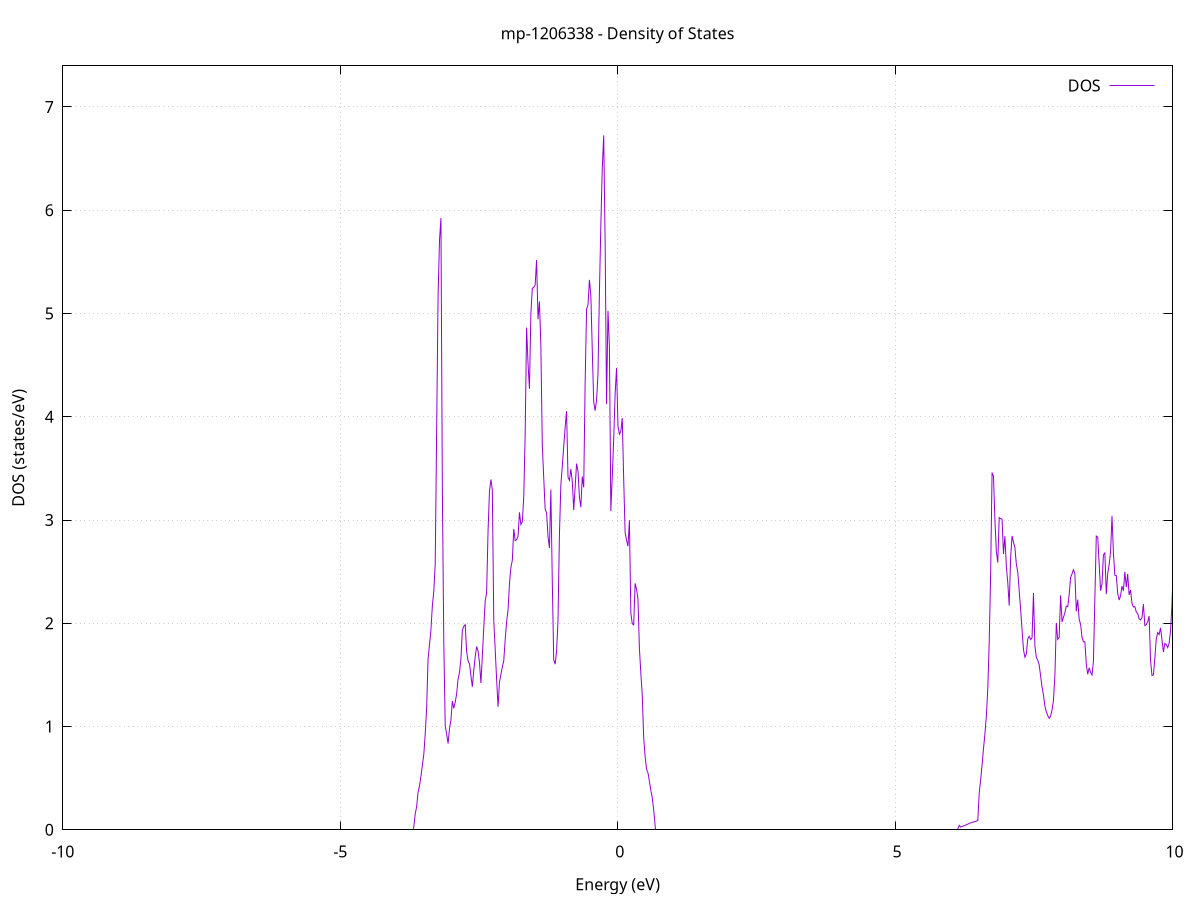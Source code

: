 set title 'mp-1206338 - Density of States'
set xlabel 'Energy (eV)'
set ylabel 'DOS (states/eV)'
set grid
set xrange [-10:10]
set yrange [0:7.398]
set xzeroaxis lt -1
set terminal png size 800,600
set output 'mp-1206338_dos_gnuplot.png'
plot '-' using 1:2 with lines title 'DOS'
-23.951500 0.000000
-23.925800 0.000000
-23.900100 0.000000
-23.874300 0.000000
-23.848600 0.000000
-23.822900 0.000000
-23.797100 0.000000
-23.771400 0.000000
-23.745700 0.000000
-23.719900 0.000000
-23.694200 0.000000
-23.668500 0.000000
-23.642700 0.000000
-23.617000 0.000000
-23.591300 0.000000
-23.565500 0.000000
-23.539800 0.000000
-23.514100 0.000000
-23.488300 0.000000
-23.462600 0.000000
-23.436900 0.000000
-23.411100 0.000000
-23.385400 0.000000
-23.359700 0.000000
-23.333900 0.000000
-23.308200 0.000000
-23.282500 0.000000
-23.256700 0.000000
-23.231000 0.000000
-23.205300 0.000000
-23.179500 0.000000
-23.153800 0.000000
-23.128100 0.000000
-23.102300 0.000000
-23.076600 0.000000
-23.050900 0.000000
-23.025100 0.000000
-22.999400 0.000000
-22.973700 0.000000
-22.947900 0.000000
-22.922200 0.000000
-22.896500 0.000000
-22.870700 0.000000
-22.845000 0.000000
-22.819300 0.000000
-22.793500 0.000000
-22.767800 0.000000
-22.742100 0.000000
-22.716300 0.000000
-22.690600 0.000000
-22.664900 0.000000
-22.639100 0.000000
-22.613400 0.000000
-22.587700 0.000000
-22.561900 0.000000
-22.536200 0.000000
-22.510500 0.000000
-22.484700 0.000000
-22.459000 0.000000
-22.433300 0.000000
-22.407500 0.000000
-22.381800 0.000000
-22.356100 0.000000
-22.330300 0.000000
-22.304600 0.000000
-22.278900 0.000000
-22.253100 0.000000
-22.227400 0.000000
-22.201700 0.000000
-22.175900 0.000000
-22.150200 0.000000
-22.124500 0.000000
-22.098700 0.000000
-22.073000 0.000000
-22.047300 0.000000
-22.021500 0.000000
-21.995800 0.000000
-21.970100 0.000000
-21.944300 0.000000
-21.918600 0.000000
-21.892900 0.000000
-21.867100 0.000000
-21.841400 0.000000
-21.815700 0.000000
-21.789900 0.000000
-21.764200 0.000000
-21.738500 0.000000
-21.712700 0.000000
-21.687000 0.000000
-21.661300 0.000000
-21.635500 0.000000
-21.609800 0.948000
-21.584100 2.212300
-21.558300 3.906500
-21.532600 5.664400
-21.506900 6.943700
-21.481100 7.986300
-21.455400 8.327700
-21.429700 7.268200
-21.403900 7.147300
-21.378200 5.328100
-21.352500 3.349900
-21.326700 2.664600
-21.301000 1.888000
-21.275300 1.801500
-21.249500 1.661200
-21.223800 1.534700
-21.198100 1.938000
-21.172300 3.524700
-21.146600 3.430300
-21.120900 3.486400
-21.095100 3.509000
-21.069400 4.162200
-21.043700 3.855200
-21.017900 4.697600
-20.992200 4.638400
-20.966500 5.611600
-20.940800 4.412400
-20.915000 6.111200
-20.889300 8.910600
-20.863600 7.767600
-20.837800 9.323800
-20.812100 9.377300
-20.786400 12.811300
-20.760600 14.719900
-20.734900 16.282300
-20.709200 18.897700
-20.683400 11.057300
-20.657700 3.547100
-20.632000 0.000000
-20.606200 0.000000
-20.580500 0.000000
-20.554800 0.000000
-20.529000 0.000000
-20.503300 0.000000
-20.477600 0.000000
-20.451800 0.000000
-20.426100 0.000000
-20.400400 0.000000
-20.374600 0.000000
-20.348900 0.000000
-20.323200 0.000000
-20.297400 0.000000
-20.271700 0.000000
-20.246000 0.000000
-20.220200 0.000000
-20.194500 0.000000
-20.168800 0.000000
-20.143000 0.000000
-20.117300 0.000000
-20.091600 0.000000
-20.065800 0.000000
-20.040100 0.000000
-20.014400 0.000000
-19.988600 0.000000
-19.962900 0.000000
-19.937200 0.000000
-19.911400 0.000000
-19.885700 0.000000
-19.860000 0.000000
-19.834200 0.000000
-19.808500 0.000000
-19.782800 0.000000
-19.757000 0.000000
-19.731300 0.000000
-19.705600 0.000000
-19.679800 0.000000
-19.654100 0.000000
-19.628400 0.000000
-19.602600 0.000000
-19.576900 0.000000
-19.551200 0.000000
-19.525400 0.000000
-19.499700 0.000000
-19.474000 0.000000
-19.448200 0.000000
-19.422500 0.000000
-19.396800 0.000000
-19.371000 0.000000
-19.345300 0.000000
-19.319600 0.000000
-19.293800 0.000000
-19.268100 0.000000
-19.242400 0.000000
-19.216600 0.000000
-19.190900 0.000000
-19.165200 0.000000
-19.139400 0.000000
-19.113700 0.000000
-19.088000 0.000000
-19.062200 0.000000
-19.036500 0.000000
-19.010800 0.000000
-18.985000 0.000000
-18.959300 0.000000
-18.933600 0.000000
-18.907800 0.000000
-18.882100 0.000000
-18.856400 0.000000
-18.830600 0.000000
-18.804900 0.000000
-18.779200 0.000000
-18.753400 0.000000
-18.727700 0.000000
-18.702000 0.000000
-18.676200 0.000000
-18.650500 0.000000
-18.624800 0.000000
-18.599000 0.000000
-18.573300 0.000000
-18.547600 0.000000
-18.521800 0.000000
-18.496100 0.000000
-18.470400 0.000000
-18.444600 0.000000
-18.418900 0.000000
-18.393200 0.000000
-18.367400 0.000000
-18.341700 0.000000
-18.316000 0.000000
-18.290200 0.000000
-18.264500 0.000000
-18.238800 0.000000
-18.213000 0.000000
-18.187300 0.000000
-18.161600 0.000000
-18.135800 0.000000
-18.110100 0.000000
-18.084400 0.000000
-18.058600 0.000000
-18.032900 0.000000
-18.007200 0.000000
-17.981400 0.000000
-17.955700 0.000000
-17.930000 0.000000
-17.904200 0.000000
-17.878500 0.000000
-17.852800 0.000000
-17.827000 0.000000
-17.801300 0.000000
-17.775600 0.000000
-17.749800 0.000000
-17.724100 0.000000
-17.698400 0.000000
-17.672600 0.000000
-17.646900 0.000000
-17.621200 0.000000
-17.595400 0.000000
-17.569700 0.000000
-17.544000 0.000000
-17.518200 0.000000
-17.492500 0.000000
-17.466800 0.000000
-17.441000 0.000000
-17.415300 0.000000
-17.389600 0.000000
-17.363800 0.000000
-17.338100 0.000000
-17.312400 0.000000
-17.286600 0.000000
-17.260900 0.000000
-17.235200 0.000000
-17.209400 0.000000
-17.183700 0.000000
-17.158000 0.000000
-17.132300 0.000000
-17.106500 0.000000
-17.080800 0.000000
-17.055100 0.000000
-17.029300 0.000000
-17.003600 0.000000
-16.977900 0.000000
-16.952100 0.000000
-16.926400 0.000000
-16.900700 0.085600
-16.874900 0.128900
-16.849200 0.188400
-16.823500 0.255800
-16.797700 0.306600
-16.772000 0.367700
-16.746300 0.430300
-16.720500 0.514600
-16.694800 0.622700
-16.669100 0.735400
-16.643300 0.896700
-16.617600 1.148500
-16.591900 1.493700
-16.566100 1.987200
-16.540400 2.527000
-16.514700 1.790500
-16.488900 1.564000
-16.463200 1.527600
-16.437500 1.489600
-16.411700 1.483900
-16.386000 1.502100
-16.360300 1.527300
-16.334500 1.565900
-16.308800 1.600300
-16.283100 1.622800
-16.257300 1.654800
-16.231600 1.641000
-16.205900 1.796400
-16.180100 1.754800
-16.154400 1.663200
-16.128700 1.675800
-16.102900 1.524400
-16.077200 0.573100
-16.051500 1.195800
-16.025700 1.303800
-16.000000 1.880900
-15.974300 1.385200
-15.948500 1.344400
-15.922800 1.328200
-15.897100 1.320500
-15.871300 1.322100
-15.845600 1.333400
-15.819900 1.356300
-15.794100 1.404900
-15.768400 1.466300
-15.742700 1.536600
-15.716900 1.727800
-15.691200 2.057000
-15.665500 3.897900
-15.639700 3.781500
-15.614000 3.634300
-15.588300 2.774200
-15.562500 2.227600
-15.536800 0.000000
-15.511100 0.000000
-15.485300 0.000000
-15.459600 0.000000
-15.433900 0.000000
-15.408100 0.000000
-15.382400 0.000000
-15.356700 0.000000
-15.330900 0.000000
-15.305200 0.000000
-15.279500 0.000000
-15.253700 0.000000
-15.228000 0.000000
-15.202300 0.000000
-15.176500 0.000000
-15.150800 0.000000
-15.125100 0.000000
-15.099300 0.000000
-15.073600 0.000000
-15.047900 0.000000
-15.022100 0.000000
-14.996400 0.000000
-14.970700 0.000000
-14.944900 0.249000
-14.919200 0.401300
-14.893500 1.749500
-14.867700 1.415700
-14.842000 1.662700
-14.816300 1.888800
-14.790500 2.219500
-14.764800 2.676400
-14.739100 3.112900
-14.713300 3.429300
-14.687600 3.464500
-14.661900 3.321400
-14.636100 2.889800
-14.610400 2.708200
-14.584700 2.557900
-14.558900 2.462400
-14.533200 2.432700
-14.507500 2.426100
-14.481700 2.448200
-14.456000 2.500200
-14.430300 2.607900
-14.404500 2.788400
-14.378800 3.140800
-14.353100 3.384100
-14.327300 3.339700
-14.301600 3.424900
-14.275900 3.252500
-14.250100 2.733800
-14.224400 2.163000
-14.198700 1.911800
-14.172900 1.492900
-14.147200 0.895100
-14.121500 0.324000
-14.095700 0.000000
-14.070000 0.000000
-14.044300 0.000000
-14.018500 0.000000
-13.992800 0.000000
-13.967100 0.000000
-13.941300 0.000000
-13.915600 0.000000
-13.889900 0.000000
-13.864100 0.000000
-13.838400 0.000000
-13.812700 0.000000
-13.786900 0.000000
-13.761200 0.000000
-13.735500 0.000000
-13.709700 0.000000
-13.684000 0.000000
-13.658300 0.000000
-13.632500 0.000000
-13.606800 0.000000
-13.581100 0.000000
-13.555300 0.000000
-13.529600 0.000000
-13.503900 0.000000
-13.478100 0.000000
-13.452400 0.000000
-13.426700 0.000000
-13.400900 0.000000
-13.375200 0.000000
-13.349500 0.000000
-13.323700 0.000000
-13.298000 0.000000
-13.272300 0.000000
-13.246600 0.000000
-13.220800 0.000000
-13.195100 0.000000
-13.169400 0.000000
-13.143600 0.000000
-13.117900 0.000000
-13.092200 0.000000
-13.066400 0.000000
-13.040700 0.000000
-13.015000 0.000000
-12.989200 0.000000
-12.963500 0.000000
-12.937800 0.000000
-12.912000 0.000000
-12.886300 0.000000
-12.860600 0.000000
-12.834800 0.000000
-12.809100 0.000000
-12.783400 0.000000
-12.757600 0.000000
-12.731900 0.000000
-12.706200 0.000000
-12.680400 0.000000
-12.654700 0.000000
-12.629000 0.000000
-12.603200 0.000000
-12.577500 0.000000
-12.551800 0.000000
-12.526000 0.000000
-12.500300 0.000000
-12.474600 0.000000
-12.448800 0.000000
-12.423100 0.000000
-12.397400 0.000000
-12.371600 0.000000
-12.345900 0.000000
-12.320200 0.000000
-12.294400 0.000000
-12.268700 0.000000
-12.243000 0.000000
-12.217200 0.000000
-12.191500 0.000000
-12.165800 0.000000
-12.140000 0.000000
-12.114300 0.000000
-12.088600 0.000000
-12.062800 0.000000
-12.037100 0.000000
-12.011400 0.000000
-11.985600 0.000000
-11.959900 0.000000
-11.934200 0.000000
-11.908400 0.000000
-11.882700 0.000000
-11.857000 0.000000
-11.831200 0.000000
-11.805500 0.000000
-11.779800 0.000000
-11.754000 0.000000
-11.728300 0.000000
-11.702600 0.000000
-11.676800 0.000000
-11.651100 0.000000
-11.625400 0.000000
-11.599600 0.000000
-11.573900 0.000000
-11.548200 0.000000
-11.522400 0.000000
-11.496700 0.000000
-11.471000 0.000000
-11.445200 0.000000
-11.419500 0.000000
-11.393800 0.000000
-11.368000 0.000000
-11.342300 0.000000
-11.316600 0.000000
-11.290800 0.000000
-11.265100 0.000000
-11.239400 0.000000
-11.213600 0.000000
-11.187900 0.000000
-11.162200 0.000000
-11.136400 0.000000
-11.110700 0.000000
-11.085000 0.000000
-11.059200 0.000000
-11.033500 0.000000
-11.007800 0.000000
-10.982000 0.000000
-10.956300 0.000000
-10.930600 0.000000
-10.904800 0.000000
-10.879100 0.000000
-10.853400 0.000000
-10.827600 0.000000
-10.801900 0.000000
-10.776200 0.000000
-10.750400 0.000000
-10.724700 0.000000
-10.699000 0.000000
-10.673200 0.000000
-10.647500 0.000000
-10.621800 0.000000
-10.596000 0.000000
-10.570300 0.000000
-10.544600 0.000000
-10.518800 0.000000
-10.493100 0.000000
-10.467400 0.000000
-10.441600 0.000000
-10.415900 0.000000
-10.390200 0.000000
-10.364400 0.000000
-10.338700 0.000000
-10.313000 0.000000
-10.287200 0.000000
-10.261500 0.000000
-10.235800 0.000000
-10.210000 0.000000
-10.184300 0.000000
-10.158600 0.000000
-10.132800 0.000000
-10.107100 0.000000
-10.081400 0.000000
-10.055600 0.000000
-10.029900 0.000000
-10.004200 0.000000
-9.978400 0.000000
-9.952700 0.000000
-9.927000 0.000000
-9.901200 0.000000
-9.875500 0.000000
-9.849800 0.000000
-9.824000 0.000000
-9.798300 0.000000
-9.772600 0.000000
-9.746800 0.000000
-9.721100 0.000000
-9.695400 0.000000
-9.669600 0.000000
-9.643900 0.000000
-9.618200 0.000000
-9.592400 0.000000
-9.566700 0.000000
-9.541000 0.000000
-9.515200 0.000000
-9.489500 0.000000
-9.463800 0.000000
-9.438000 0.000000
-9.412300 0.000000
-9.386600 0.000000
-9.360900 0.000000
-9.335100 0.000000
-9.309400 0.000000
-9.283700 0.000000
-9.257900 0.000000
-9.232200 0.000000
-9.206500 0.000000
-9.180700 0.000000
-9.155000 0.000000
-9.129300 0.000000
-9.103500 0.000000
-9.077800 0.000000
-9.052100 0.000000
-9.026300 0.000000
-9.000600 0.000000
-8.974900 0.000000
-8.949100 0.000000
-8.923400 0.000000
-8.897700 0.000000
-8.871900 0.000000
-8.846200 0.000000
-8.820500 0.000000
-8.794700 0.000000
-8.769000 0.000000
-8.743300 0.000000
-8.717500 0.000000
-8.691800 0.000000
-8.666100 0.000000
-8.640300 0.000000
-8.614600 0.000000
-8.588900 0.000000
-8.563100 0.000000
-8.537400 0.000000
-8.511700 0.000000
-8.485900 0.000000
-8.460200 0.000000
-8.434500 0.000000
-8.408700 0.000000
-8.383000 0.000000
-8.357300 0.000000
-8.331500 0.000000
-8.305800 0.000000
-8.280100 0.000000
-8.254300 0.000000
-8.228600 0.000000
-8.202900 0.000000
-8.177100 0.000000
-8.151400 0.000000
-8.125700 0.000000
-8.099900 0.000000
-8.074200 0.000000
-8.048500 0.000000
-8.022700 0.000000
-7.997000 0.000000
-7.971300 0.000000
-7.945500 0.000000
-7.919800 0.000000
-7.894100 0.000000
-7.868300 0.000000
-7.842600 0.000000
-7.816900 0.000000
-7.791100 0.000000
-7.765400 0.000000
-7.739700 0.000000
-7.713900 0.000000
-7.688200 0.000000
-7.662500 0.000000
-7.636700 0.000000
-7.611000 0.000000
-7.585300 0.000000
-7.559500 0.000000
-7.533800 0.000000
-7.508100 0.000000
-7.482300 0.000000
-7.456600 0.000000
-7.430900 0.000000
-7.405100 0.000000
-7.379400 0.000000
-7.353700 0.000000
-7.327900 0.000000
-7.302200 0.000000
-7.276500 0.000000
-7.250700 0.000000
-7.225000 0.000000
-7.199300 0.000000
-7.173500 0.000000
-7.147800 0.000000
-7.122100 0.000000
-7.096300 0.000000
-7.070600 0.000000
-7.044900 0.000000
-7.019100 0.000000
-6.993400 0.000000
-6.967700 0.000000
-6.941900 0.000000
-6.916200 0.000000
-6.890500 0.000000
-6.864700 0.000000
-6.839000 0.000000
-6.813300 0.000000
-6.787500 0.000000
-6.761800 0.000000
-6.736100 0.000000
-6.710300 0.000000
-6.684600 0.000000
-6.658900 0.000000
-6.633100 0.000000
-6.607400 0.000000
-6.581700 0.000000
-6.555900 0.000000
-6.530200 0.000000
-6.504500 0.000000
-6.478700 0.000000
-6.453000 0.000000
-6.427300 0.000000
-6.401500 0.000000
-6.375800 0.000000
-6.350100 0.000000
-6.324300 0.000000
-6.298600 0.000000
-6.272900 0.000000
-6.247100 0.000000
-6.221400 0.000000
-6.195700 0.000000
-6.169900 0.000000
-6.144200 0.000000
-6.118500 0.000000
-6.092700 0.000000
-6.067000 0.000000
-6.041300 0.000000
-6.015500 0.000000
-5.989800 0.000000
-5.964100 0.000000
-5.938300 0.000000
-5.912600 0.000000
-5.886900 0.000000
-5.861100 0.000000
-5.835400 0.000000
-5.809700 0.000000
-5.783900 0.000000
-5.758200 0.000000
-5.732500 0.000000
-5.706700 0.000000
-5.681000 0.000000
-5.655300 0.000000
-5.629500 0.000000
-5.603800 0.000000
-5.578100 0.000000
-5.552400 0.000000
-5.526600 0.000000
-5.500900 0.000000
-5.475200 0.000000
-5.449400 0.000000
-5.423700 0.000000
-5.398000 0.000000
-5.372200 0.000000
-5.346500 0.000000
-5.320800 0.000000
-5.295000 0.000000
-5.269300 0.000000
-5.243600 0.000000
-5.217800 0.000000
-5.192100 0.000000
-5.166400 0.000000
-5.140600 0.000000
-5.114900 0.000000
-5.089200 0.000000
-5.063400 0.000000
-5.037700 0.000000
-5.012000 0.000000
-4.986200 0.000000
-4.960500 0.000000
-4.934800 0.000000
-4.909000 0.000000
-4.883300 0.000000
-4.857600 0.000000
-4.831800 0.000000
-4.806100 0.000000
-4.780400 0.000000
-4.754600 0.000000
-4.728900 0.000000
-4.703200 0.000000
-4.677400 0.000000
-4.651700 0.000000
-4.626000 0.000000
-4.600200 0.000000
-4.574500 0.000000
-4.548800 0.000000
-4.523000 0.000000
-4.497300 0.000000
-4.471600 0.000000
-4.445800 0.000000
-4.420100 0.000000
-4.394400 0.000000
-4.368600 0.000000
-4.342900 0.000000
-4.317200 0.000000
-4.291400 0.000000
-4.265700 0.000000
-4.240000 0.000000
-4.214200 0.000000
-4.188500 0.000000
-4.162800 0.000000
-4.137000 0.000000
-4.111300 0.000000
-4.085600 0.000000
-4.059800 0.000000
-4.034100 0.000000
-4.008400 0.000000
-3.982600 0.000000
-3.956900 0.000000
-3.931200 0.000000
-3.905400 0.000000
-3.879700 0.000000
-3.854000 0.000000
-3.828200 0.000000
-3.802500 0.000000
-3.776800 0.000000
-3.751000 0.000000
-3.725300 0.000000
-3.699600 0.000000
-3.673800 0.000000
-3.648100 0.154000
-3.622400 0.224800
-3.596600 0.366500
-3.570900 0.424800
-3.545200 0.517500
-3.519400 0.625200
-3.493700 0.729000
-3.468000 0.927500
-3.442200 1.182100
-3.416500 1.655700
-3.390800 1.793100
-3.365000 1.936400
-3.339300 2.170500
-3.313600 2.310900
-3.287800 2.573700
-3.262100 3.869100
-3.236400 5.175300
-3.210600 5.706700
-3.184900 5.924000
-3.159200 3.287100
-3.133400 1.815600
-3.107700 1.006600
-3.082000 0.927300
-3.056200 0.835200
-3.030500 0.979600
-3.004800 1.061900
-2.979000 1.246600
-2.953300 1.176700
-2.927600 1.235700
-2.901800 1.316000
-2.876100 1.459900
-2.850400 1.523200
-2.824600 1.656200
-2.798900 1.931700
-2.773200 1.969900
-2.747400 1.986200
-2.721700 1.725900
-2.696000 1.635100
-2.670200 1.607300
-2.644500 1.491300
-2.618800 1.385300
-2.593000 1.545200
-2.567300 1.674000
-2.541600 1.774400
-2.515800 1.731200
-2.490100 1.620200
-2.464400 1.420800
-2.438600 1.682800
-2.412900 1.955800
-2.387200 2.215500
-2.361400 2.297500
-2.335700 2.891900
-2.310000 3.278400
-2.284200 3.392800
-2.258500 3.292300
-2.232800 2.029900
-2.207000 1.747800
-2.181300 1.458700
-2.155600 1.191800
-2.129800 1.426600
-2.104100 1.504700
-2.078400 1.575400
-2.052600 1.635200
-2.026900 1.841800
-2.001200 2.012500
-1.975400 2.128900
-1.949700 2.382000
-1.924000 2.540500
-1.898200 2.609800
-1.872500 2.913000
-1.846800 2.799700
-1.821000 2.810000
-1.795300 2.840700
-1.769600 3.074200
-1.743800 2.955500
-1.718100 2.984100
-1.692400 3.220500
-1.666700 3.830300
-1.640900 4.863100
-1.615200 4.515000
-1.589500 4.270800
-1.563700 5.001200
-1.538000 5.243500
-1.512300 5.252200
-1.486500 5.276800
-1.460800 5.517400
-1.435100 4.944000
-1.409300 5.116900
-1.383600 4.680000
-1.357900 3.724800
-1.332100 3.407800
-1.306400 3.105200
-1.280700 3.068800
-1.254900 2.838200
-1.229200 2.728600
-1.203500 3.293800
-1.177700 2.395100
-1.152000 1.645700
-1.126300 1.604100
-1.100500 1.727300
-1.074800 2.030700
-1.049100 2.859100
-1.023300 3.340000
-0.997600 3.523500
-0.971900 3.711900
-0.946100 3.897700
-0.920400 4.054200
-0.894700 3.414800
-0.868900 3.383700
-0.843200 3.492800
-0.817500 3.377000
-0.791700 3.096400
-0.766000 3.318300
-0.740300 3.547000
-0.714500 3.471700
-0.688800 3.221300
-0.663100 3.123900
-0.637300 3.422100
-0.611600 3.316700
-0.585900 4.326400
-0.560100 5.042500
-0.534400 5.083500
-0.508700 5.325600
-0.482900 5.174500
-0.457200 4.645700
-0.431500 4.145700
-0.405700 4.058700
-0.380000 4.160700
-0.354300 4.414200
-0.328500 5.202500
-0.302800 5.857200
-0.277100 6.405900
-0.251300 6.725300
-0.225600 5.691400
-0.199900 4.121800
-0.174100 5.025300
-0.148400 4.682800
-0.122700 3.086200
-0.096900 3.422800
-0.071200 3.782700
-0.045500 4.218700
-0.019700 4.472700
0.006000 3.912500
0.031700 3.830900
0.057500 3.860600
0.083200 3.986600
0.108900 3.397100
0.134700 2.878400
0.160400 2.804800
0.186100 2.746300
0.211900 2.997700
0.237600 2.100800
0.263300 1.995700
0.289100 1.985000
0.314800 2.386300
0.340500 2.327300
0.366300 2.234100
0.392000 1.760100
0.417700 1.517700
0.443500 1.305300
0.469200 0.895900
0.494900 0.712100
0.520700 0.586500
0.546400 0.553000
0.572100 0.469000
0.597900 0.383000
0.623600 0.309800
0.649300 0.193800
0.675100 0.000000
0.700800 0.000000
0.726500 0.000000
0.752300 0.000000
0.778000 0.000000
0.803700 0.000000
0.829500 0.000000
0.855200 0.000000
0.880900 0.000000
0.906700 0.000000
0.932400 0.000000
0.958100 0.000000
0.983900 0.000000
1.009600 0.000000
1.035300 0.000000
1.061100 0.000000
1.086800 0.000000
1.112500 0.000000
1.138300 0.000000
1.164000 0.000000
1.189700 0.000000
1.215500 0.000000
1.241200 0.000000
1.266900 0.000000
1.292700 0.000000
1.318400 0.000000
1.344100 0.000000
1.369900 0.000000
1.395600 0.000000
1.421300 0.000000
1.447100 0.000000
1.472800 0.000000
1.498500 0.000000
1.524300 0.000000
1.550000 0.000000
1.575700 0.000000
1.601500 0.000000
1.627200 0.000000
1.652900 0.000000
1.678700 0.000000
1.704400 0.000000
1.730100 0.000000
1.755900 0.000000
1.781600 0.000000
1.807300 0.000000
1.833100 0.000000
1.858800 0.000000
1.884500 0.000000
1.910300 0.000000
1.936000 0.000000
1.961700 0.000000
1.987500 0.000000
2.013200 0.000000
2.038900 0.000000
2.064700 0.000000
2.090400 0.000000
2.116100 0.000000
2.141800 0.000000
2.167600 0.000000
2.193300 0.000000
2.219000 0.000000
2.244800 0.000000
2.270500 0.000000
2.296200 0.000000
2.322000 0.000000
2.347700 0.000000
2.373400 0.000000
2.399200 0.000000
2.424900 0.000000
2.450600 0.000000
2.476400 0.000000
2.502100 0.000000
2.527800 0.000000
2.553600 0.000000
2.579300 0.000000
2.605000 0.000000
2.630800 0.000000
2.656500 0.000000
2.682200 0.000000
2.708000 0.000000
2.733700 0.000000
2.759400 0.000000
2.785200 0.000000
2.810900 0.000000
2.836600 0.000000
2.862400 0.000000
2.888100 0.000000
2.913800 0.000000
2.939600 0.000000
2.965300 0.000000
2.991000 0.000000
3.016800 0.000000
3.042500 0.000000
3.068200 0.000000
3.094000 0.000000
3.119700 0.000000
3.145400 0.000000
3.171200 0.000000
3.196900 0.000000
3.222600 0.000000
3.248400 0.000000
3.274100 0.000000
3.299800 0.000000
3.325600 0.000000
3.351300 0.000000
3.377000 0.000000
3.402800 0.000000
3.428500 0.000000
3.454200 0.000000
3.480000 0.000000
3.505700 0.000000
3.531400 0.000000
3.557200 0.000000
3.582900 0.000000
3.608600 0.000000
3.634400 0.000000
3.660100 0.000000
3.685800 0.000000
3.711600 0.000000
3.737300 0.000000
3.763000 0.000000
3.788800 0.000000
3.814500 0.000000
3.840200 0.000000
3.866000 0.000000
3.891700 0.000000
3.917400 0.000000
3.943200 0.000000
3.968900 0.000000
3.994600 0.000000
4.020400 0.000000
4.046100 0.000000
4.071800 0.000000
4.097600 0.000000
4.123300 0.000000
4.149000 0.000000
4.174800 0.000000
4.200500 0.000000
4.226200 0.000000
4.252000 0.000000
4.277700 0.000000
4.303400 0.000000
4.329200 0.000000
4.354900 0.000000
4.380600 0.000000
4.406400 0.000000
4.432100 0.000000
4.457800 0.000000
4.483600 0.000000
4.509300 0.000000
4.535000 0.000000
4.560800 0.000000
4.586500 0.000000
4.612200 0.000000
4.638000 0.000000
4.663700 0.000000
4.689400 0.000000
4.715200 0.000000
4.740900 0.000000
4.766600 0.000000
4.792400 0.000000
4.818100 0.000000
4.843800 0.000000
4.869600 0.000000
4.895300 0.000000
4.921000 0.000000
4.946800 0.000000
4.972500 0.000000
4.998200 0.000000
5.024000 0.000000
5.049700 0.000000
5.075400 0.000000
5.101200 0.000000
5.126900 0.000000
5.152600 0.000000
5.178400 0.000000
5.204100 0.000000
5.229800 0.000000
5.255600 0.000000
5.281300 0.000000
5.307000 0.000000
5.332800 0.000000
5.358500 0.000000
5.384200 0.000000
5.410000 0.000000
5.435700 0.000000
5.461400 0.000000
5.487200 0.000000
5.512900 0.000000
5.538600 0.000000
5.564400 0.000000
5.590100 0.000000
5.615800 0.000000
5.641600 0.000000
5.667300 0.000000
5.693000 0.000000
5.718800 0.000000
5.744500 0.000000
5.770200 0.000000
5.796000 0.000000
5.821700 0.000000
5.847400 0.000000
5.873200 0.000000
5.898900 0.000000
5.924600 0.000000
5.950400 0.000000
5.976100 0.000000
6.001800 0.000000
6.027500 0.000000
6.053300 0.000000
6.079000 0.000000
6.104700 0.000000
6.130500 0.000000
6.156200 0.042800
6.181900 0.026300
6.207700 0.031400
6.233400 0.036800
6.259100 0.042500
6.284900 0.048500
6.310600 0.054900
6.336300 0.061500
6.362100 0.067500
6.387800 0.071500
6.413500 0.075300
6.439300 0.079500
6.465000 0.084300
6.490700 0.089100
6.516500 0.355600
6.542200 0.483700
6.567900 0.628200
6.593700 0.785700
6.619400 0.929700
6.645100 1.101900
6.670900 1.363600
6.696600 1.817700
6.722300 2.470100
6.748100 3.459300
6.773800 3.422800
6.799500 3.000200
6.825300 2.696100
6.851000 2.588300
6.876700 3.023500
6.902500 3.013500
6.928200 3.008000
6.953900 2.670500
6.979700 2.843800
7.005400 2.550700
7.031100 2.395000
7.056900 2.171300
7.082600 2.633900
7.108300 2.845200
7.134100 2.784500
7.159800 2.734100
7.185500 2.574300
7.211300 2.495000
7.237000 2.315200
7.262700 2.134400
7.288500 1.934900
7.314200 1.744100
7.339900 1.671700
7.365700 1.702400
7.391400 1.849900
7.417100 1.874100
7.442900 1.841200
7.468600 1.860300
7.494300 2.292900
7.520100 1.781800
7.545800 1.669400
7.571500 1.643400
7.597300 1.597900
7.623000 1.490300
7.648700 1.381400
7.674500 1.304000
7.700200 1.198300
7.725900 1.142700
7.751700 1.105500
7.777400 1.079300
7.803100 1.101700
7.828900 1.161300
7.854600 1.254300
7.880300 1.494500
7.906100 2.003200
7.931800 1.843900
7.957500 1.863200
7.983300 2.270900
8.009000 2.013500
8.034700 2.058100
8.060500 2.102300
8.086200 2.166000
8.111900 2.161000
8.137700 2.276600
8.163400 2.443100
8.189100 2.478300
8.214900 2.518900
8.240600 2.480900
8.266300 2.116300
8.292100 2.228400
8.317800 2.038900
8.343500 1.990100
8.369300 1.864200
8.395000 1.820500
8.420700 1.820900
8.446500 1.601700
8.472200 1.506000
8.497900 1.569100
8.523700 1.523800
8.549400 1.499300
8.575100 1.633700
8.600900 2.242100
8.626600 2.844700
8.652300 2.834400
8.678100 2.576400
8.703800 2.314800
8.729500 2.381800
8.755300 2.663000
8.781000 2.680700
8.806700 2.282700
8.832500 2.482800
8.858200 2.567100
8.883900 2.695000
8.909700 3.038200
8.935400 2.679400
8.961100 2.465200
8.986900 2.462200
9.012600 2.288100
9.038300 2.224700
9.064100 2.266800
9.089800 2.359100
9.115500 2.314400
9.141300 2.498600
9.167000 2.350900
9.192700 2.477900
9.218500 2.274700
9.244200 2.322000
9.269900 2.192200
9.295700 2.157300
9.321400 2.161700
9.347100 2.109400
9.372900 2.094300
9.398600 2.044000
9.424300 2.032700
9.450100 2.054100
9.475800 2.185300
9.501500 1.977200
9.527300 1.987500
9.553000 2.014000
9.578700 2.070500
9.604500 1.638900
9.630200 1.494300
9.655900 1.499500
9.681700 1.661500
9.707400 1.849200
9.733100 1.910100
9.758900 1.891200
9.784600 1.955900
9.810300 1.842400
9.836100 1.720700
9.861800 1.803900
9.887500 1.793700
9.913200 1.764200
9.939000 1.806800
9.964700 1.923100
9.990400 2.185300
10.016200 2.581200
10.041900 3.016600
10.067600 3.415300
10.093400 3.690600
10.119100 3.224200
10.144800 2.324100
10.170600 2.057300
10.196300 1.937900
10.222000 1.943400
10.247800 1.859400
10.273500 1.774600
10.299200 1.616300
10.325000 1.654300
10.350700 1.829200
10.376400 2.274100
10.402200 2.430600
10.427900 2.961600
10.453600 3.194100
10.479400 3.004700
10.505100 2.734200
10.530800 2.635900
10.556600 2.870200
10.582300 3.075700
10.608000 2.181600
10.633800 1.994600
10.659500 1.916500
10.685200 1.519200
10.711000 1.439800
10.736700 1.333500
10.762400 1.232300
10.788200 1.117100
10.813900 1.099900
10.839600 1.163100
10.865400 1.314000
10.891100 1.353500
10.916800 1.498400
10.942600 1.697400
10.968300 2.016500
10.994000 2.333600
11.019800 2.578100
11.045500 2.569900
11.071200 2.609000
11.097000 2.596200
11.122700 2.447900
11.148400 2.291700
11.174200 2.116200
11.199900 1.875000
11.225600 1.912000
11.251400 1.870700
11.277100 1.876100
11.302800 1.847700
11.328600 1.795500
11.354300 1.866000
11.380000 1.981300
11.405800 2.102900
11.431500 2.219600
11.457200 2.348400
11.483000 2.580900
11.508700 2.748500
11.534400 3.506300
11.560200 4.023300
11.585900 4.598500
11.611600 2.815300
11.637400 1.805700
11.663100 1.185700
11.688800 1.071800
11.714600 0.991100
11.740300 0.957900
11.766000 1.049300
11.791800 1.030500
11.817500 0.949300
11.843200 0.917800
11.869000 0.884700
11.894700 0.886200
11.920400 0.989500
11.946200 1.314300
11.971900 1.250400
11.997600 0.987400
12.023400 0.847200
12.049100 0.804700
12.074800 0.768500
12.100600 0.737400
12.126300 0.718100
12.152000 0.710600
12.177800 0.711500
12.203500 0.698400
12.229200 0.701200
12.255000 0.701400
12.280700 0.710100
12.306400 0.720600
12.332200 0.762300
12.357900 0.773000
12.383600 0.770000
12.409400 0.796600
12.435100 0.845900
12.460800 0.826100
12.486600 0.844900
12.512300 0.803200
12.538000 0.798700
12.563800 0.798200
12.589500 0.812300
12.615200 0.787700
12.641000 0.761600
12.666700 0.734700
12.692400 0.710800
12.718200 0.682500
12.743900 0.673100
12.769600 0.653200
12.795400 0.632900
12.821100 0.614600
12.846800 0.602100
12.872600 0.591000
12.898300 0.578600
12.924000 0.565900
12.949800 0.556300
12.975500 0.554100
13.001200 0.870500
13.027000 0.908600
13.052700 0.942200
13.078400 0.926600
13.104200 0.896700
13.129900 0.912900
13.155600 0.947800
13.181400 0.972000
13.207100 0.941300
13.232800 0.945300
13.258600 0.951800
13.284300 0.962100
13.310000 0.980000
13.335800 0.994700
13.361500 1.007100
13.387200 1.001900
13.413000 0.993400
13.438700 0.983500
13.464400 0.985300
13.490200 0.988200
13.515900 1.007400
13.541600 1.008600
13.567400 1.012300
13.593100 1.033000
13.618800 1.070200
13.644600 1.084400
13.670300 1.103900
13.696000 1.129700
13.721700 1.155600
13.747500 1.183800
13.773200 1.205600
13.798900 1.190600
13.824700 1.174900
13.850400 1.173000
13.876100 1.180200
13.901900 1.175900
13.927600 1.169100
13.953300 1.148700
13.979100 1.131100
14.004800 1.133900
14.030500 1.139700
14.056300 1.144300
14.082000 1.141500
14.107700 1.100700
14.133500 1.088400
14.159200 1.095100
14.184900 1.101500
14.210700 1.121200
14.236400 1.104000
14.262100 1.106900
14.287900 1.115700
14.313600 1.125200
14.339300 1.142700
14.365100 1.197400
14.390800 1.255000
14.416500 1.278500
14.442300 1.301600
14.468000 1.294800
14.493700 1.287000
14.519500 1.287300
14.545200 1.267800
14.570900 1.232700
14.596700 1.220200
14.622400 1.210700
14.648100 1.197800
14.673900 1.154700
14.699600 1.117600
14.725300 0.984000
14.751100 0.881500
14.776800 0.785400
14.802500 0.764800
14.828300 0.813800
14.854000 0.869600
14.879700 0.952000
14.905500 1.000200
14.931200 1.067100
14.956900 1.131400
14.982700 1.293900
15.008400 1.012300
15.034100 0.948800
15.059900 0.921900
15.085600 0.911400
15.111300 0.894100
15.137100 0.878600
15.162800 0.891700
15.188500 0.895300
15.214300 0.888400
15.240000 0.866400
15.265700 0.851900
15.291500 0.836600
15.317200 0.854800
15.342900 0.835800
15.368700 0.814100
15.394400 0.807000
15.420100 0.808300
15.445900 0.824600
15.471600 0.848600
15.497300 0.873200
15.523100 0.896500
15.548800 0.910600
15.574500 0.949200
15.600300 0.977900
15.626000 1.013100
15.651700 1.044700
15.677500 1.077800
15.703200 1.094400
15.728900 1.105700
15.754700 1.122900
15.780400 1.115300
15.806100 1.100700
15.831900 1.081500
15.857600 1.086500
15.883300 1.107500
15.909100 1.124600
15.934800 1.142800
15.960500 1.176200
15.986300 1.216100
16.012000 1.262300
16.037700 1.267700
16.063500 1.273500
16.089200 1.279600
16.114900 1.308300
16.140700 1.387500
16.166400 1.328300
16.192100 1.337000
16.217900 1.346200
16.243600 1.337600
16.269300 1.324200
16.295100 1.299400
16.320800 1.285700
16.346500 1.254700
16.372300 1.248800
16.398000 1.255400
16.423700 1.283700
16.449500 1.295200
16.475200 1.299300
16.500900 1.280500
16.526700 1.261600
16.552400 1.249100
16.578100 1.243200
16.603900 1.251100
16.629600 1.262900
16.655300 1.277200
16.681100 1.273900
16.706800 1.249900
16.732500 1.214000
16.758300 1.186400
16.784000 1.160000
16.809700 1.118000
16.835500 1.121400
16.861200 1.137100
16.886900 1.173400
16.912700 1.213600
16.938400 1.219600
16.964100 1.186000
16.989900 1.122400
17.015600 1.051200
17.041300 1.032200
17.067100 1.029200
17.092800 1.026300
17.118500 1.017200
17.144300 1.000700
17.170000 1.066400
17.195700 1.111700
17.221500 1.120300
17.247200 1.126900
17.272900 1.125500
17.298700 1.113500
17.324400 1.100500
17.350100 1.107400
17.375900 1.114300
17.401600 1.123600
17.427300 1.182800
17.453100 1.254800
17.478800 1.259600
17.504500 1.266200
17.530300 1.279600
17.556000 1.271500
17.581700 1.241700
17.607400 1.223000
17.633200 1.206300
17.658900 1.177800
17.684600 1.135300
17.710400 1.121600
17.736100 1.144900
17.761800 1.141900
17.787600 1.133200
17.813300 1.133700
17.839000 1.155400
17.864800 1.172100
17.890500 1.170700
17.916200 1.172300
17.942000 1.153900
17.967700 1.146700
17.993400 1.142100
18.019200 1.163100
18.044900 1.166500
18.070600 1.174800
18.096400 1.189500
18.122100 1.215800
18.147800 1.233100
18.173600 1.272200
18.199300 1.328700
18.225000 1.423500
18.250800 1.553300
18.276500 1.563200
18.302200 1.509400
18.328000 1.512500
18.353700 1.439300
18.379400 1.437600
18.405200 1.441300
18.430900 1.407100
18.456600 1.412300
18.482400 1.401900
18.508100 1.369500
18.533800 1.373800
18.559600 1.387000
18.585300 1.402500
18.611000 1.440200
18.636800 1.527200
18.662500 1.582700
18.688200 1.571100
18.714000 1.619200
18.739700 1.475700
18.765400 1.501900
18.791200 1.570700
18.816900 1.672400
18.842600 1.497300
18.868400 1.492400
18.894100 1.612700
18.919800 1.675600
18.945600 1.777600
18.971300 1.765500
18.997000 1.818400
19.022800 1.861100
19.048500 1.814600
19.074200 1.741400
19.100000 1.649200
19.125700 1.639100
19.151400 1.533700
19.177200 1.332700
19.202900 1.269500
19.228600 1.269400
19.254400 1.271200
19.280100 1.258500
19.305800 1.278100
19.331600 1.316000
19.357300 1.297000
19.383000 1.301000
19.408800 1.266000
19.434500 1.239000
19.460200 1.232400
19.486000 1.204600
19.511700 1.183000
19.537400 1.125100
19.563200 1.159600
19.588900 1.186000
19.614600 1.182000
19.640400 1.160800
19.666100 1.158500
19.691800 1.207400
19.717600 1.231100
19.743300 1.153700
19.769000 1.107700
19.794800 1.087200
19.820500 1.114100
19.846200 1.157100
19.872000 1.115400
19.897700 1.032400
19.923400 0.955800
19.949200 0.928000
19.974900 0.908400
20.000600 0.928100
20.026400 0.988900
20.052100 1.015400
20.077800 1.106900
20.103600 1.319300
20.129300 1.496700
20.155000 1.434600
20.180800 1.502400
20.206500 1.556000
20.232200 1.531600
20.258000 1.500900
20.283700 1.499400
20.309400 1.541000
20.335200 1.537600
20.360900 1.550400
20.386600 1.567900
20.412400 1.608100
20.438100 1.725400
20.463800 1.745300
20.489600 1.782600
20.515300 1.637700
20.541000 1.534200
20.566800 1.427600
20.592500 1.365100
20.618200 1.325200
20.644000 1.306900
20.669700 1.253100
20.695400 1.181800
20.721200 1.182500
20.746900 1.188300
20.772600 1.191000
20.798400 1.184600
20.824100 1.142900
20.849800 1.083300
20.875600 1.076500
20.901300 1.055000
20.927000 1.015200
20.952800 0.911000
20.978500 0.866700
21.004200 0.817800
21.030000 0.767800
21.055700 0.766200
21.081400 0.822500
21.107200 0.839600
21.132900 0.932700
21.158600 0.971500
21.184400 1.060700
21.210100 1.086400
21.235800 1.141200
21.261600 1.170400
21.287300 1.140800
21.313000 1.171400
21.338800 1.229100
21.364500 1.287300
21.390200 1.346400
21.415900 1.378200
21.441700 1.375600
21.467400 1.433700
21.493100 1.536000
21.518900 1.716200
21.544600 1.693600
21.570300 1.710500
21.596100 1.695600
21.621800 1.708100
21.647500 1.812000
21.673300 1.819400
21.699000 1.777100
21.724700 1.823600
21.750500 1.584100
21.776200 1.542200
21.801900 1.516200
21.827700 1.470700
21.853400 1.420800
21.879100 1.424700
21.904900 1.407600
21.930600 1.412600
21.956300 1.392200
21.982100 1.347400
22.007800 1.312600
22.033500 1.343200
22.059300 1.367200
22.085000 1.374400
22.110700 1.345400
22.136500 1.350900
22.162200 1.317000
22.187900 1.286200
22.213700 1.309900
22.239400 1.334500
22.265100 1.321600
22.290900 1.249200
22.316600 1.226500
22.342300 1.220600
22.368100 1.234100
22.393800 1.293600
22.419500 1.284700
22.445300 1.245700
22.471000 1.220700
22.496700 1.218500
22.522500 1.212300
22.548200 1.216700
22.573900 1.194400
22.599700 1.244200
22.625400 1.150800
22.651100 1.145500
22.676900 1.154300
22.702600 1.160800
22.728300 1.186500
22.754100 1.257800
22.779800 1.365700
22.805500 1.346900
22.831300 1.355700
22.857000 1.371500
22.882700 1.422100
22.908500 1.407200
22.934200 1.426500
22.959900 1.452100
22.985700 1.706800
23.011400 1.660100
23.037100 1.712800
23.062900 1.787700
23.088600 1.824900
23.114300 1.765100
23.140100 1.773900
23.165800 1.709900
23.191500 1.622800
23.217300 1.561800
23.243000 1.508100
23.268700 1.466800
23.294500 1.425900
23.320200 1.481500
23.345900 1.494900
23.371700 1.461100
23.397400 1.451200
23.423100 1.432800
23.448900 1.436200
23.474600 1.386600
23.500300 1.348800
23.526100 1.358300
23.551800 1.402700
23.577500 1.440500
23.603300 1.455200
23.629000 1.410200
23.654700 1.354200
23.680500 1.316400
23.706200 1.280000
23.731900 1.266700
23.757700 1.250600
23.783400 1.215500
23.809100 1.168900
23.834900 1.132000
23.860600 1.088000
23.886300 1.110300
23.912100 1.071100
23.937800 0.977700
23.963500 0.920300
23.989300 0.856600
24.015000 0.812300
24.040700 0.778700
24.066500 0.759800
24.092200 0.743400
24.117900 0.730800
24.143700 0.666200
24.169400 0.650100
24.195100 0.660100
24.220900 0.730100
24.246600 0.844800
24.272300 0.764500
24.298100 0.694500
24.323800 0.619300
24.349500 0.566400
24.375300 0.512600
24.401000 0.458400
24.426700 0.414900
24.452500 0.364400
24.478200 0.337400
24.503900 0.313700
24.529700 0.292300
24.555400 0.280300
24.581100 0.299800
24.606900 0.204800
24.632600 0.175800
24.658300 0.161400
24.684100 0.160200
24.709800 0.151200
24.735500 0.135000
24.761300 0.123400
24.787000 0.111200
24.812700 0.097700
24.838500 0.083400
24.864200 0.060800
24.889900 0.039700
24.915700 0.027100
24.941400 0.018100
24.967100 0.010000
24.992900 0.003800
25.018600 0.000000
25.044300 0.000000
25.070100 0.000000
25.095800 0.000000
25.121500 0.000000
25.147300 0.000000
25.173000 0.000000
25.198700 0.000000
25.224500 0.000000
25.250200 0.000000
25.275900 0.000000
25.301600 0.000000
25.327400 0.000000
25.353100 0.000000
25.378800 0.000000
25.404600 0.000000
25.430300 0.000000
25.456000 0.000000
25.481800 0.000000
25.507500 0.000000
25.533200 0.000000
25.559000 0.000000
25.584700 0.000000
25.610400 0.000000
25.636200 0.000000
25.661900 0.000000
25.687600 0.000000
25.713400 0.000000
25.739100 0.000000
25.764800 0.000000
25.790600 0.000000
25.816300 0.000000
25.842000 0.000000
25.867800 0.000000
25.893500 0.000000
25.919200 0.000000
25.945000 0.000000
25.970700 0.000000
25.996400 0.000000
26.022200 0.000000
26.047900 0.000000
26.073600 0.000000
26.099400 0.000000
26.125100 0.000000
26.150800 0.000000
26.176600 0.000000
26.202300 0.000000
26.228000 0.000000
26.253800 0.000000
26.279500 0.000000
26.305200 0.000000
26.331000 0.000000
26.356700 0.000000
26.382400 0.000000
26.408200 0.000000
26.433900 0.000000
26.459600 0.000000
26.485400 0.000000
26.511100 0.000000
26.536800 0.000000
26.562600 0.000000
26.588300 0.000000
26.614000 0.000000
26.639800 0.000000
26.665500 0.000000
26.691200 0.000000
26.717000 0.000000
26.742700 0.000000
26.768400 0.000000
26.794200 0.000000
26.819900 0.000000
26.845600 0.000000
26.871400 0.000000
26.897100 0.000000
26.922800 0.000000
26.948600 0.000000
26.974300 0.000000
27.000000 0.000000
27.025800 0.000000
27.051500 0.000000
27.077200 0.000000
27.103000 0.000000
27.128700 0.000000
27.154400 0.000000
27.180200 0.000000
27.205900 0.000000
27.231600 0.000000
27.257400 0.000000
27.283100 0.000000
27.308800 0.000000
27.334600 0.000000
27.360300 0.000000
27.386000 0.000000
27.411800 0.000000
27.437500 0.000000
27.463200 0.000000
27.489000 0.000000
27.514700 0.000000
e
